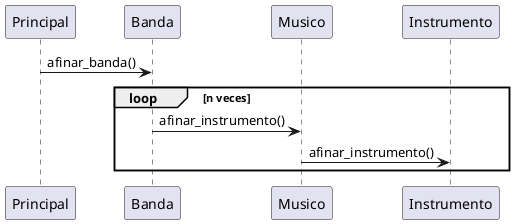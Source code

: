 @startuml

Principal -> Banda : afinar_banda()
loop n veces

    Banda -> Musico : afinar_instrumento()
    Musico -> Instrumento : afinar_instrumento()
end
@enduml
